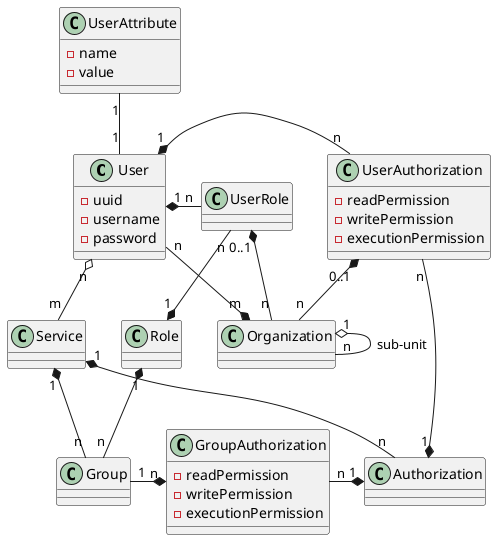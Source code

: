 @startuml

class User {
    -uuid
    -username
    -password
}

class Authorization 

class UserAuthorization {
    -readPermission
    -writePermission
    -executionPermission
}

class GroupAuthorization {
    -readPermission
    -writePermission
    -executionPermission
}

class Service

class Group

class Role

class UserAttribute {
    -name
    -value
}

class Organization

class UserRole

User "1" *- "n" UserAuthorization
UserAuthorization "n" --* "1" Authorization
UserAuthorization "0..1" *-- "n" Organization
User "1" *- "n" UserRole
UserRole "n" --* "1" Role
UserRole "0..1" *-- "n" Organization
User "n" o-- "m" Service
Service "1" *-- "n" Authorization
Service "1" *-- "n" Group
Group "1" -* "n" GroupAuthorization
GroupAuthorization "n" -* "1" Authorization
Role "1" *-- "n" Group
UserAttribute "1" -- "1" User
Organization "m" *-- "n" User
Organization "1" o-- "n" Organization : sub-unit

@enduml
